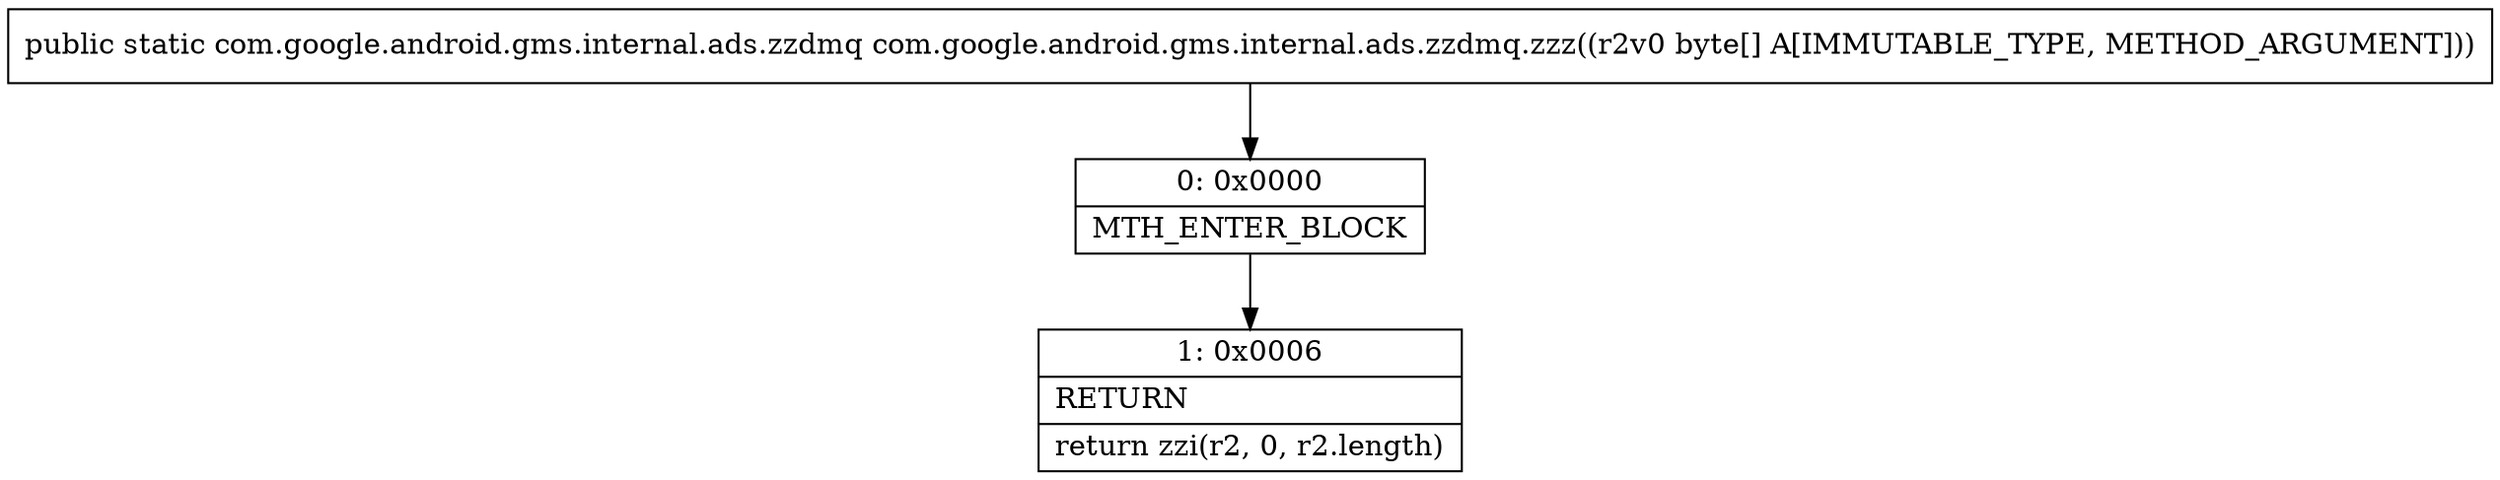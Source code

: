 digraph "CFG forcom.google.android.gms.internal.ads.zzdmq.zzz([B)Lcom\/google\/android\/gms\/internal\/ads\/zzdmq;" {
Node_0 [shape=record,label="{0\:\ 0x0000|MTH_ENTER_BLOCK\l}"];
Node_1 [shape=record,label="{1\:\ 0x0006|RETURN\l|return zzi(r2, 0, r2.length)\l}"];
MethodNode[shape=record,label="{public static com.google.android.gms.internal.ads.zzdmq com.google.android.gms.internal.ads.zzdmq.zzz((r2v0 byte[] A[IMMUTABLE_TYPE, METHOD_ARGUMENT])) }"];
MethodNode -> Node_0;
Node_0 -> Node_1;
}

